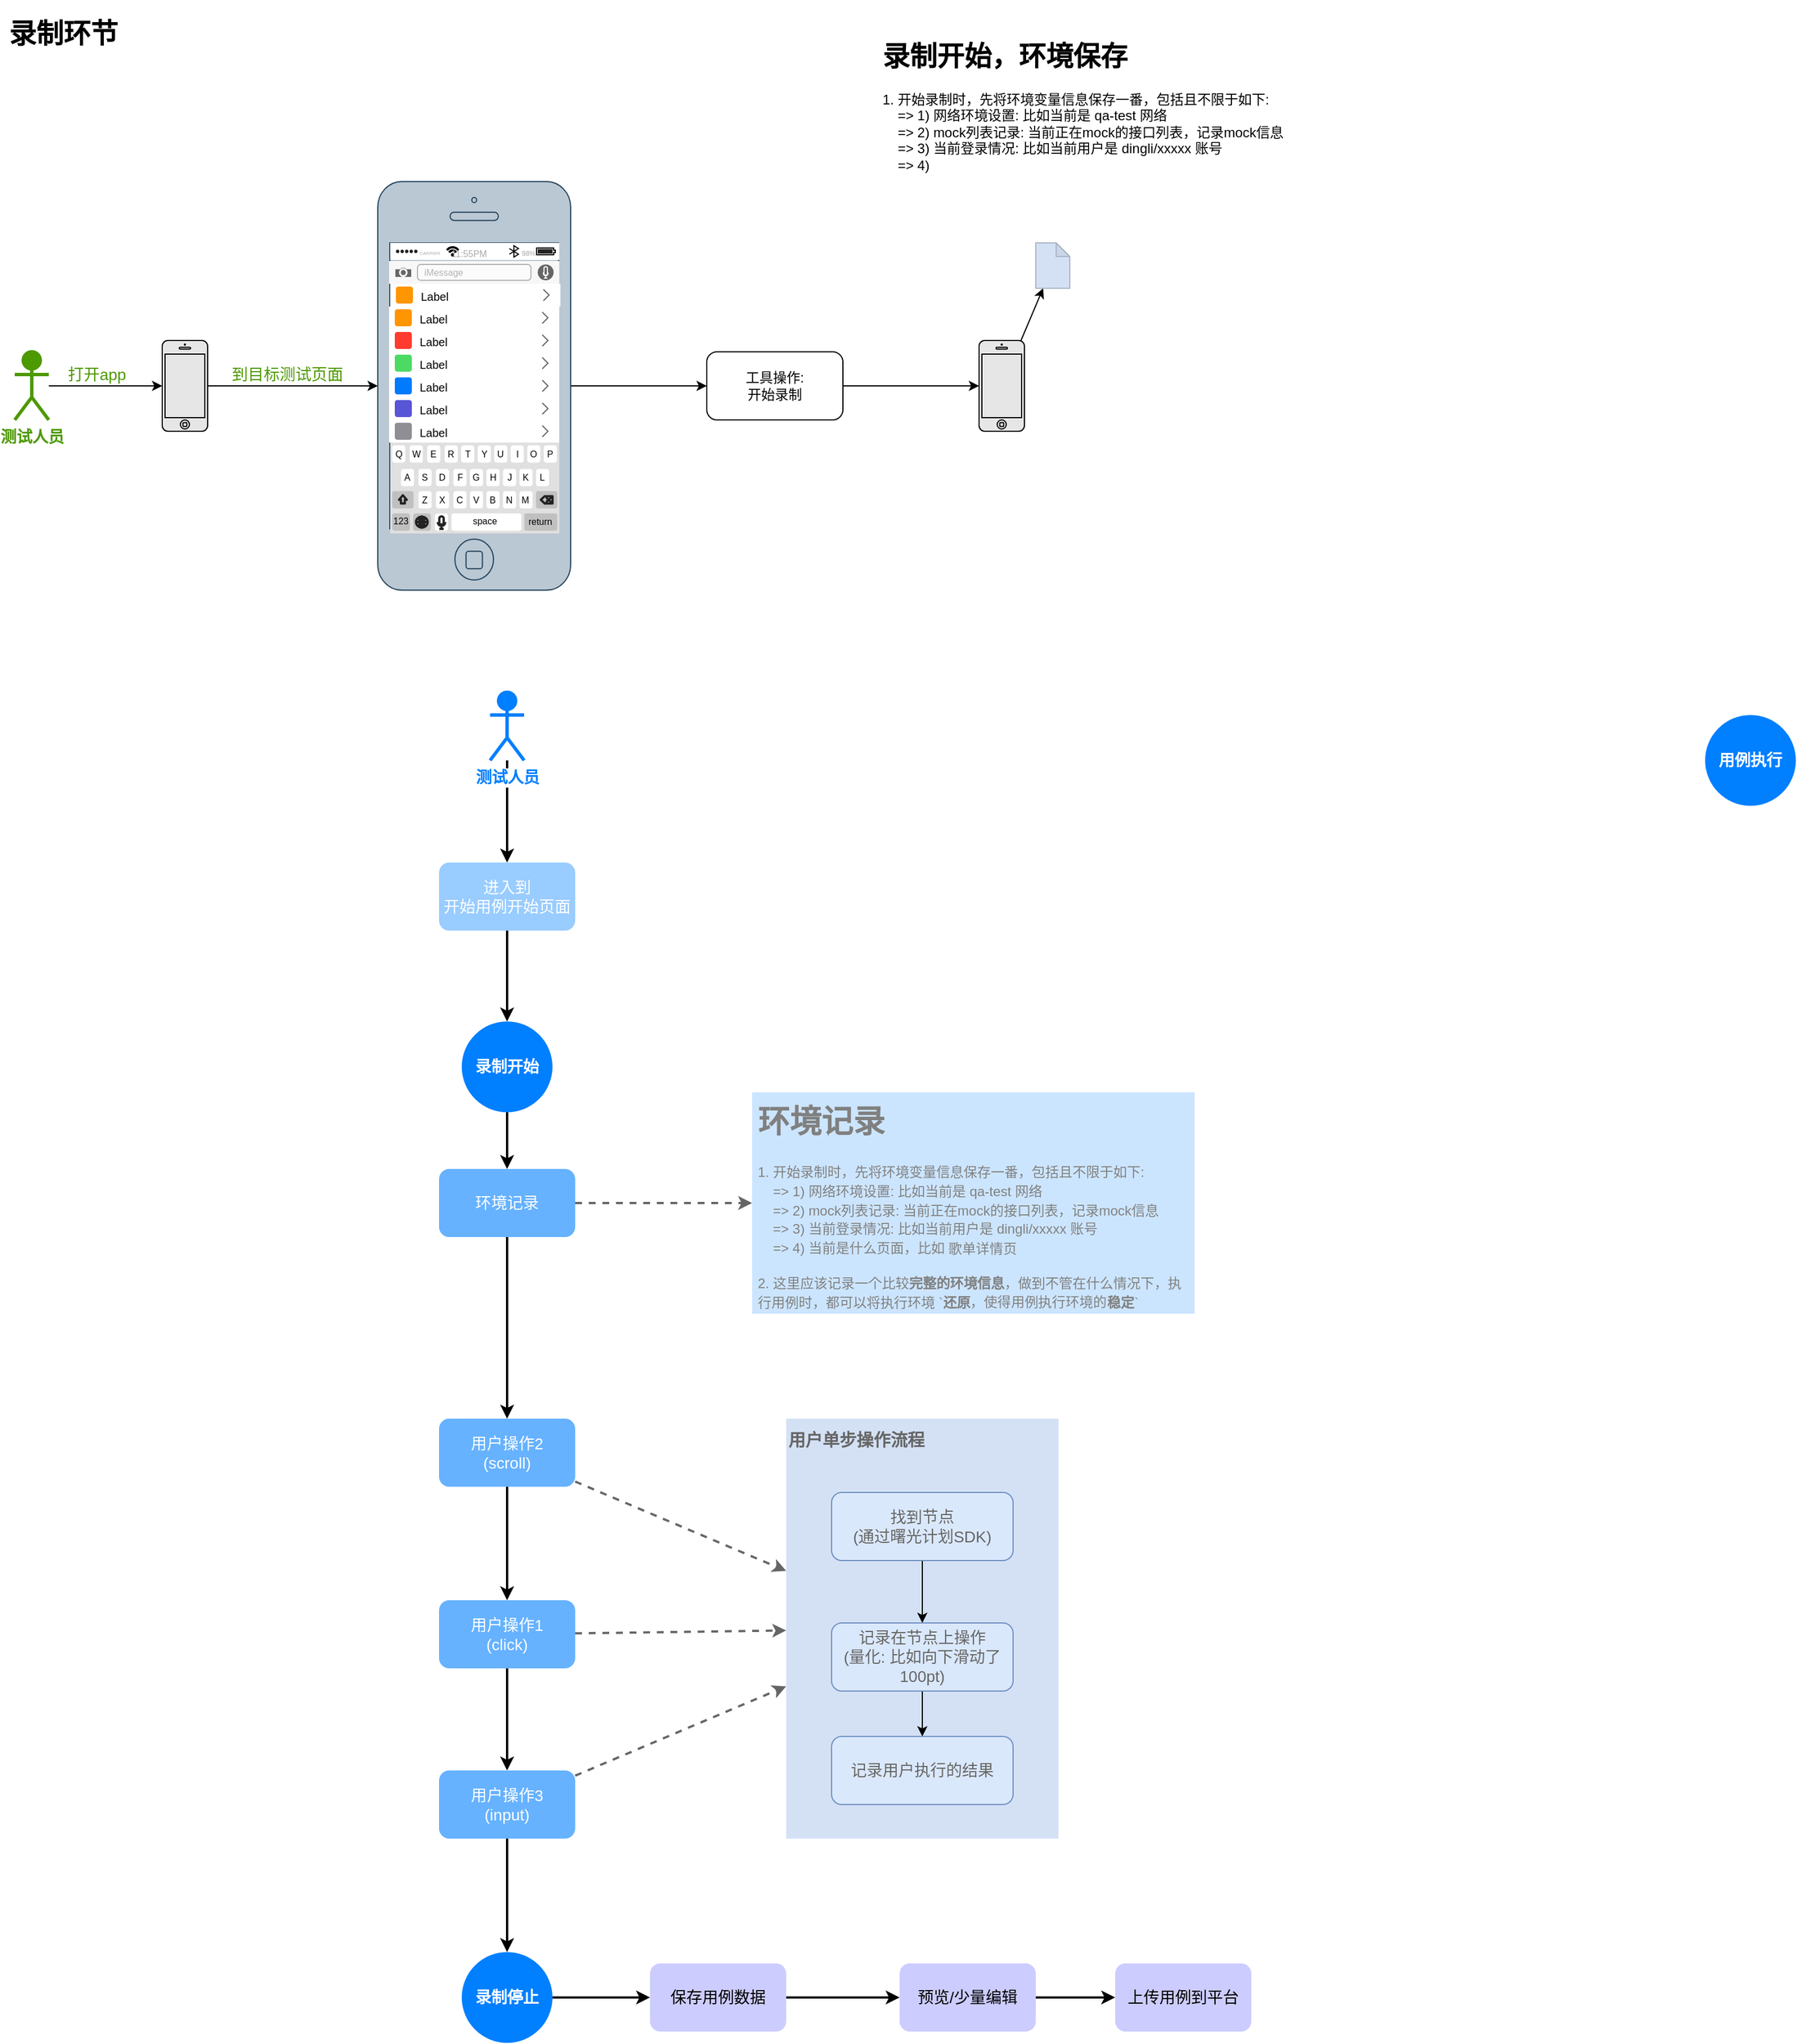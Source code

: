 <mxfile version="14.8.5" type="github">
  <diagram id="6nu6wC9H32lUqhMNFaVd" name="Page-1">
    <mxGraphModel dx="2025" dy="1129" grid="1" gridSize="10" guides="1" tooltips="1" connect="1" arrows="1" fold="1" page="1" pageScale="1" pageWidth="827" pageHeight="1169" math="0" shadow="0">
      <root>
        <mxCell id="0" />
        <mxCell id="1" parent="0" />
        <mxCell id="NThgxDd1clSjv3KLgz4_-77" value="" style="rounded=0;whiteSpace=wrap;html=1;fontSize=14;fontColor=#666666;strokeColor=none;fillColor=#D4E1F5;" vertex="1" parent="1">
          <mxGeometry x="720" y="1260" width="240" height="370" as="geometry" />
        </mxCell>
        <mxCell id="NThgxDd1clSjv3KLgz4_-2" value="&lt;h1&gt;录制环节&lt;/h1&gt;" style="text;html=1;strokeColor=none;fillColor=none;spacing=5;spacingTop=-20;whiteSpace=wrap;overflow=hidden;rounded=0;" vertex="1" parent="1">
          <mxGeometry x="30" y="20" width="190" height="120" as="geometry" />
        </mxCell>
        <mxCell id="NThgxDd1clSjv3KLgz4_-5" style="edgeStyle=none;rounded=0;orthogonalLoop=1;jettySize=auto;html=1;fontSize=14;fontColor=#4D9900;" edge="1" parent="1" source="NThgxDd1clSjv3KLgz4_-6" target="NThgxDd1clSjv3KLgz4_-10">
          <mxGeometry relative="1" as="geometry" />
        </mxCell>
        <mxCell id="NThgxDd1clSjv3KLgz4_-6" value="" style="html=1;verticalLabelPosition=bottom;labelBackgroundColor=#ffffff;verticalAlign=top;shadow=0;dashed=0;strokeWidth=1;shape=mxgraph.ios7.misc.iphone;fontSize=14;fontColor=#FFFFFF;fillColor=#E6E6E6;" vertex="1" parent="1">
          <mxGeometry x="170" y="310" width="40" height="80" as="geometry" />
        </mxCell>
        <mxCell id="NThgxDd1clSjv3KLgz4_-7" style="edgeStyle=none;rounded=0;orthogonalLoop=1;jettySize=auto;html=1;fontSize=14;fontColor=#CC0066;" edge="1" parent="1" source="NThgxDd1clSjv3KLgz4_-9" target="NThgxDd1clSjv3KLgz4_-6">
          <mxGeometry relative="1" as="geometry" />
        </mxCell>
        <mxCell id="NThgxDd1clSjv3KLgz4_-8" value="打开app" style="edgeLabel;html=1;align=center;verticalAlign=middle;resizable=0;points=[];fontSize=14;fontColor=#4D9900;" vertex="1" connectable="0" parent="NThgxDd1clSjv3KLgz4_-7">
          <mxGeometry x="-0.16" relative="1" as="geometry">
            <mxPoint y="-10" as="offset" />
          </mxGeometry>
        </mxCell>
        <mxCell id="NThgxDd1clSjv3KLgz4_-9" value="测试人员" style="shape=umlActor;verticalLabelPosition=bottom;verticalAlign=top;html=1;labelBackgroundColor=#ffffff;fontSize=14;fontColor=#4D9900;fillColor=#4D9900;strokeColor=#4D9900;strokeWidth=3;fontStyle=1" vertex="1" parent="1">
          <mxGeometry x="40" y="320" width="30" height="60" as="geometry" />
        </mxCell>
        <mxCell id="NThgxDd1clSjv3KLgz4_-47" style="edgeStyle=orthogonalEdgeStyle;rounded=0;orthogonalLoop=1;jettySize=auto;html=1;" edge="1" parent="1" source="NThgxDd1clSjv3KLgz4_-10" target="NThgxDd1clSjv3KLgz4_-46">
          <mxGeometry relative="1" as="geometry" />
        </mxCell>
        <mxCell id="NThgxDd1clSjv3KLgz4_-10" value="" style="html=1;verticalLabelPosition=bottom;labelBackgroundColor=#ffffff;verticalAlign=top;shadow=0;dashed=0;strokeWidth=1;shape=mxgraph.ios7.misc.iphone;fontSize=14;fillColor=#bac8d3;strokeColor=#23445d;" vertex="1" parent="1">
          <mxGeometry x="360" y="170" width="170" height="360" as="geometry" />
        </mxCell>
        <mxCell id="NThgxDd1clSjv3KLgz4_-11" value="到目标测试页面" style="edgeLabel;html=1;align=center;verticalAlign=middle;resizable=0;points=[];fontSize=14;fontColor=#4D9900;" vertex="1" connectable="0" parent="1">
          <mxGeometry x="280" y="340" as="geometry" />
        </mxCell>
        <mxCell id="NThgxDd1clSjv3KLgz4_-12" value="" style="shape=rect;strokeColor=none;fillColor=#ffffff;gradientColor=none;shadow=0;labelBackgroundColor=#ffffff;fontSize=14;fontColor=#4D9900;" vertex="1" parent="1">
          <mxGeometry x="370" y="280" width="150" height="120" as="geometry" />
        </mxCell>
        <mxCell id="NThgxDd1clSjv3KLgz4_-13" value="Label" style="shape=rect;strokeColor=none;fontSize=10;fontColor=#000000;resizeWidth=1;align=left;spacingLeft=25;spacingTop=2;" vertex="1" parent="NThgxDd1clSjv3KLgz4_-12">
          <mxGeometry width="150" height="20" relative="1" as="geometry" />
        </mxCell>
        <mxCell id="NThgxDd1clSjv3KLgz4_-14" value="" style="shape=rect;rounded=1;rSize=3;strokeColor=none;fillColor=#FF9501;" vertex="1" parent="NThgxDd1clSjv3KLgz4_-13">
          <mxGeometry y="0.5" width="15" height="15" relative="1" as="geometry">
            <mxPoint x="5" y="-7.5" as="offset" />
          </mxGeometry>
        </mxCell>
        <mxCell id="NThgxDd1clSjv3KLgz4_-15" value="" style="shape=mxgraph.ios7.misc.right;strokeColor=#666666;" vertex="1" parent="NThgxDd1clSjv3KLgz4_-13">
          <mxGeometry x="1" y="0.5" width="5" height="10" relative="1" as="geometry">
            <mxPoint x="-15" y="-5" as="offset" />
          </mxGeometry>
        </mxCell>
        <mxCell id="NThgxDd1clSjv3KLgz4_-16" value="Label" style="shape=rect;strokeColor=none;fontSize=10;fontColor=#000000;resizeWidth=1;align=left;spacingLeft=25;spacingTop=2;" vertex="1" parent="NThgxDd1clSjv3KLgz4_-12">
          <mxGeometry width="150" height="20" relative="1" as="geometry">
            <mxPoint y="20" as="offset" />
          </mxGeometry>
        </mxCell>
        <mxCell id="NThgxDd1clSjv3KLgz4_-17" value="" style="shape=rect;rounded=1;rSize=3;strokeColor=none;fillColor=#FF3B2F;" vertex="1" parent="NThgxDd1clSjv3KLgz4_-16">
          <mxGeometry y="0.5" width="15" height="15" relative="1" as="geometry">
            <mxPoint x="5" y="-7.5" as="offset" />
          </mxGeometry>
        </mxCell>
        <mxCell id="NThgxDd1clSjv3KLgz4_-18" value="" style="shape=mxgraph.ios7.misc.right;strokeColor=#666666;" vertex="1" parent="NThgxDd1clSjv3KLgz4_-16">
          <mxGeometry x="1" y="0.5" width="5" height="10" relative="1" as="geometry">
            <mxPoint x="-15" y="-5" as="offset" />
          </mxGeometry>
        </mxCell>
        <mxCell id="NThgxDd1clSjv3KLgz4_-19" value="Label" style="shape=rect;strokeColor=none;fontSize=10;fontColor=#000000;resizeWidth=1;align=left;spacingLeft=25;spacingTop=2;" vertex="1" parent="NThgxDd1clSjv3KLgz4_-12">
          <mxGeometry width="150" height="20" relative="1" as="geometry">
            <mxPoint y="40" as="offset" />
          </mxGeometry>
        </mxCell>
        <mxCell id="NThgxDd1clSjv3KLgz4_-20" value="" style="shape=rect;rounded=1;rSize=3;strokeColor=none;fillColor=#4CDA64;" vertex="1" parent="NThgxDd1clSjv3KLgz4_-19">
          <mxGeometry y="0.5" width="15" height="15" relative="1" as="geometry">
            <mxPoint x="5" y="-7.5" as="offset" />
          </mxGeometry>
        </mxCell>
        <mxCell id="NThgxDd1clSjv3KLgz4_-21" value="" style="shape=mxgraph.ios7.misc.right;strokeColor=#666666;" vertex="1" parent="NThgxDd1clSjv3KLgz4_-19">
          <mxGeometry x="1" y="0.5" width="5" height="10" relative="1" as="geometry">
            <mxPoint x="-15" y="-5" as="offset" />
          </mxGeometry>
        </mxCell>
        <mxCell id="NThgxDd1clSjv3KLgz4_-22" value="Label" style="shape=rect;strokeColor=none;fontSize=10;fontColor=#000000;resizeWidth=1;align=left;spacingLeft=25;spacingTop=2;" vertex="1" parent="NThgxDd1clSjv3KLgz4_-12">
          <mxGeometry width="150" height="20" relative="1" as="geometry">
            <mxPoint y="60" as="offset" />
          </mxGeometry>
        </mxCell>
        <mxCell id="NThgxDd1clSjv3KLgz4_-23" value="" style="shape=rect;rounded=1;rSize=3;strokeColor=none;fillColor=#007AFF;" vertex="1" parent="NThgxDd1clSjv3KLgz4_-22">
          <mxGeometry y="0.5" width="15" height="15" relative="1" as="geometry">
            <mxPoint x="5" y="-7.5" as="offset" />
          </mxGeometry>
        </mxCell>
        <mxCell id="NThgxDd1clSjv3KLgz4_-24" value="" style="shape=mxgraph.ios7.misc.right;strokeColor=#666666;" vertex="1" parent="NThgxDd1clSjv3KLgz4_-22">
          <mxGeometry x="1" y="0.5" width="5" height="10" relative="1" as="geometry">
            <mxPoint x="-15" y="-5" as="offset" />
          </mxGeometry>
        </mxCell>
        <mxCell id="NThgxDd1clSjv3KLgz4_-25" value="Label" style="shape=rect;strokeColor=none;fontSize=10;fontColor=#000000;resizeWidth=1;align=left;spacingLeft=25;spacingTop=2;" vertex="1" parent="NThgxDd1clSjv3KLgz4_-12">
          <mxGeometry width="150" height="20" relative="1" as="geometry">
            <mxPoint y="80" as="offset" />
          </mxGeometry>
        </mxCell>
        <mxCell id="NThgxDd1clSjv3KLgz4_-26" value="" style="shape=rect;rounded=1;rSize=3;strokeColor=none;fillColor=#5855D6;" vertex="1" parent="NThgxDd1clSjv3KLgz4_-25">
          <mxGeometry y="0.5" width="15" height="15" relative="1" as="geometry">
            <mxPoint x="5" y="-7.5" as="offset" />
          </mxGeometry>
        </mxCell>
        <mxCell id="NThgxDd1clSjv3KLgz4_-27" value="" style="shape=mxgraph.ios7.misc.right;strokeColor=#666666;" vertex="1" parent="NThgxDd1clSjv3KLgz4_-25">
          <mxGeometry x="1" y="0.5" width="5" height="10" relative="1" as="geometry">
            <mxPoint x="-15" y="-5" as="offset" />
          </mxGeometry>
        </mxCell>
        <mxCell id="NThgxDd1clSjv3KLgz4_-28" value="Label" style="shape=rect;strokeColor=none;fontSize=10;fontColor=#000000;resizeWidth=1;align=left;spacingLeft=25;spacingTop=2;" vertex="1" parent="NThgxDd1clSjv3KLgz4_-12">
          <mxGeometry width="150" height="20" relative="1" as="geometry">
            <mxPoint y="100" as="offset" />
          </mxGeometry>
        </mxCell>
        <mxCell id="NThgxDd1clSjv3KLgz4_-29" value="" style="shape=rect;rounded=1;rSize=3;strokeColor=none;fillColor=#8F8E94;" vertex="1" parent="NThgxDd1clSjv3KLgz4_-28">
          <mxGeometry y="0.5" width="15" height="15" relative="1" as="geometry">
            <mxPoint x="5" y="-7.5" as="offset" />
          </mxGeometry>
        </mxCell>
        <mxCell id="NThgxDd1clSjv3KLgz4_-30" value="" style="shape=mxgraph.ios7.misc.right;strokeColor=#666666;" vertex="1" parent="NThgxDd1clSjv3KLgz4_-28">
          <mxGeometry x="1" y="0.5" width="5" height="10" relative="1" as="geometry">
            <mxPoint x="-15" y="-5" as="offset" />
          </mxGeometry>
        </mxCell>
        <mxCell id="NThgxDd1clSjv3KLgz4_-31" value="" style="html=1;strokeWidth=1;shadow=0;dashed=0;shape=mxgraph.ios7ui.appBar;fillColor=#ffffff;gradientColor=none;labelBackgroundColor=#ffffff;fontSize=14;fontColor=#4D9900;" vertex="1" parent="1">
          <mxGeometry x="371" y="224" width="149" height="15" as="geometry" />
        </mxCell>
        <mxCell id="NThgxDd1clSjv3KLgz4_-32" value="CARRIER" style="shape=rect;align=left;fontSize=8;spacingLeft=24;fontSize=4;fontColor=#aaaaaa;strokeColor=none;fillColor=none;spacingTop=4;" vertex="1" parent="NThgxDd1clSjv3KLgz4_-31">
          <mxGeometry y="0.5" width="50" height="13" relative="1" as="geometry">
            <mxPoint y="-6.5" as="offset" />
          </mxGeometry>
        </mxCell>
        <mxCell id="NThgxDd1clSjv3KLgz4_-33" value="11:55PM" style="shape=rect;fontSize=8;fontColor=#aaaaaa;strokeColor=none;fillColor=none;spacingTop=4;" vertex="1" parent="NThgxDd1clSjv3KLgz4_-31">
          <mxGeometry x="0.5" y="0.5" width="50" height="13" relative="1" as="geometry">
            <mxPoint x="-30" y="-6.5" as="offset" />
          </mxGeometry>
        </mxCell>
        <mxCell id="NThgxDd1clSjv3KLgz4_-34" value="98%" style="shape=rect;align=right;fontSize=8;spacingRight=19;fontSize=6;fontColor=#aaaaaa;strokeColor=none;fillColor=none;spacingTop=4;" vertex="1" parent="NThgxDd1clSjv3KLgz4_-31">
          <mxGeometry x="1" y="0.5" width="45" height="13" relative="1" as="geometry">
            <mxPoint x="-45" y="-6.5" as="offset" />
          </mxGeometry>
        </mxCell>
        <mxCell id="NThgxDd1clSjv3KLgz4_-35" value="" style="shape=rect;fillColor=#F7F7F7;strokeColor=none;labelBackgroundColor=#ffffff;fontSize=14;fontColor=#4D9900;" vertex="1" parent="1">
          <mxGeometry x="370" y="240" width="150" height="20" as="geometry" />
        </mxCell>
        <mxCell id="NThgxDd1clSjv3KLgz4_-36" value="iMessage" style="html=1;strokeWidth=1;shadow=0;dashed=0;shape=mxgraph.ios7ui.marginRect;rx=3;ry=3;rectMarginLeft=25;rectMarginRight=25;rectMarginTop=3;rectMarginBottom=3;fillColor=#FBFBFB;strokeColor=#B3B3B3;fontColor=#B3B3B3;align=left;spacingLeft=29;fontSize=8;" vertex="1" parent="NThgxDd1clSjv3KLgz4_-35">
          <mxGeometry width="150" height="20" as="geometry" />
        </mxCell>
        <mxCell id="NThgxDd1clSjv3KLgz4_-37" value="" style="strokeWidth=1;strokeColor=#F7F7F7;fillColor=#666666;shape=mxgraph.ios7.icons.camera;" vertex="1" parent="NThgxDd1clSjv3KLgz4_-35">
          <mxGeometry y="0.5" width="15" height="9" relative="1" as="geometry">
            <mxPoint x="5" y="-4.5" as="offset" />
          </mxGeometry>
        </mxCell>
        <mxCell id="NThgxDd1clSjv3KLgz4_-38" value="" style="strokeColor=none;fillColor=#666666;shape=ellipse;" vertex="1" parent="NThgxDd1clSjv3KLgz4_-35">
          <mxGeometry x="1" y="0.5" width="14" height="14" relative="1" as="geometry">
            <mxPoint x="-19" y="-7" as="offset" />
          </mxGeometry>
        </mxCell>
        <mxCell id="NThgxDd1clSjv3KLgz4_-39" value="" style="strokeColor=#F7F7F7;fillColor=none;shape=mxgraph.ios7.icons.microphone;strokeWidth=1;" vertex="1" parent="NThgxDd1clSjv3KLgz4_-38">
          <mxGeometry x="0.5" y="0.5" width="4" height="10" relative="1" as="geometry">
            <mxPoint x="-2" y="-5" as="offset" />
          </mxGeometry>
        </mxCell>
        <mxCell id="NThgxDd1clSjv3KLgz4_-40" value="" style="html=1;verticalLabelPosition=bottom;labelBackgroundColor=#ffffff;verticalAlign=top;shadow=0;dashed=0;strokeWidth=2;shape=mxgraph.ios7.misc.keyboard_(letters);fontSize=14;fontColor=#4D9900;fillColor=#E6FFCC;" vertex="1" parent="1">
          <mxGeometry x="371" y="400" width="149" height="80" as="geometry" />
        </mxCell>
        <mxCell id="NThgxDd1clSjv3KLgz4_-41" value="Label" style="shape=rect;strokeColor=none;fontSize=10;fontColor=#000000;resizeWidth=1;align=left;spacingLeft=25;spacingTop=2;" vertex="1" parent="1">
          <mxGeometry x="371" y="260" width="150" height="20" as="geometry" />
        </mxCell>
        <mxCell id="NThgxDd1clSjv3KLgz4_-42" value="" style="shape=rect;rounded=1;rSize=3;strokeColor=none;fillColor=#FF9501;" vertex="1" parent="NThgxDd1clSjv3KLgz4_-41">
          <mxGeometry y="0.5" width="15" height="15" relative="1" as="geometry">
            <mxPoint x="5" y="-7.5" as="offset" />
          </mxGeometry>
        </mxCell>
        <mxCell id="NThgxDd1clSjv3KLgz4_-43" value="" style="shape=mxgraph.ios7.misc.right;strokeColor=#666666;" vertex="1" parent="NThgxDd1clSjv3KLgz4_-41">
          <mxGeometry x="1" y="0.5" width="5" height="10" relative="1" as="geometry">
            <mxPoint x="-15" y="-5" as="offset" />
          </mxGeometry>
        </mxCell>
        <mxCell id="NThgxDd1clSjv3KLgz4_-52" style="edgeStyle=orthogonalEdgeStyle;rounded=0;orthogonalLoop=1;jettySize=auto;html=1;" edge="1" parent="1" source="NThgxDd1clSjv3KLgz4_-46" target="NThgxDd1clSjv3KLgz4_-50">
          <mxGeometry relative="1" as="geometry" />
        </mxCell>
        <mxCell id="NThgxDd1clSjv3KLgz4_-46" value="工具操作:&lt;br&gt;开始录制" style="rounded=1;whiteSpace=wrap;html=1;" vertex="1" parent="1">
          <mxGeometry x="650" y="320" width="120" height="60" as="geometry" />
        </mxCell>
        <mxCell id="NThgxDd1clSjv3KLgz4_-49" style="edgeStyle=none;rounded=0;orthogonalLoop=1;jettySize=auto;html=1;fontSize=14;fontColor=#4D9900;startArrow=none;startFill=0;endArrow=classic;endFill=1;" edge="1" parent="1" source="NThgxDd1clSjv3KLgz4_-50" target="NThgxDd1clSjv3KLgz4_-51">
          <mxGeometry relative="1" as="geometry" />
        </mxCell>
        <mxCell id="NThgxDd1clSjv3KLgz4_-50" value="" style="html=1;verticalLabelPosition=bottom;labelBackgroundColor=#ffffff;verticalAlign=top;shadow=0;dashed=0;strokeWidth=1;shape=mxgraph.ios7.misc.iphone;fontSize=14;fontColor=#FFFFFF;fillColor=#E6E6E6;" vertex="1" parent="1">
          <mxGeometry x="890" y="310" width="40" height="80" as="geometry" />
        </mxCell>
        <mxCell id="NThgxDd1clSjv3KLgz4_-51" value="" style="shape=note;whiteSpace=wrap;html=1;backgroundOutline=1;darkOpacity=0.05;labelBackgroundColor=#ffffff;fontSize=14;fontColor=#4D9900;strokeWidth=1;size=12;fillColor=#D4E1F5;strokeColor=#AAB4C4;" vertex="1" parent="1">
          <mxGeometry x="940" y="224" width="30" height="40" as="geometry" />
        </mxCell>
        <mxCell id="NThgxDd1clSjv3KLgz4_-53" value="&lt;h1&gt;录制开始，环境保存&lt;/h1&gt;&lt;p&gt;1. 开始录制时，先将环境变量信息保存一番，包括且不限于如下:&amp;nbsp;&lt;br&gt;&amp;nbsp; &amp;nbsp; =&amp;gt; 1) 网络环境设置: 比如当前是 qa-test 网络&lt;br&gt;&amp;nbsp; &amp;nbsp; =&amp;gt; 2) mock列表记录: 当前正在mock的接口列表，记录mock信息&lt;br&gt;&amp;nbsp; &amp;nbsp; =&amp;gt; 3) 当前登录情况: 比如当前用户是 dingli/xxxxx 账号&lt;br&gt;&amp;nbsp; &amp;nbsp; =&amp;gt; 4)&amp;nbsp;&lt;/p&gt;" style="text;html=1;strokeColor=none;fillColor=none;spacing=5;spacingTop=-20;whiteSpace=wrap;overflow=hidden;rounded=0;" vertex="1" parent="1">
          <mxGeometry x="800" y="40" width="400" height="140" as="geometry" />
        </mxCell>
        <mxCell id="NThgxDd1clSjv3KLgz4_-61" style="edgeStyle=orthogonalEdgeStyle;rounded=0;orthogonalLoop=1;jettySize=auto;html=1;fontSize=14;fontColor=#000000;strokeWidth=2;" edge="1" parent="1" source="NThgxDd1clSjv3KLgz4_-54" target="NThgxDd1clSjv3KLgz4_-60">
          <mxGeometry relative="1" as="geometry" />
        </mxCell>
        <mxCell id="NThgxDd1clSjv3KLgz4_-54" value="录制开始" style="ellipse;whiteSpace=wrap;html=1;aspect=fixed;strokeColor=none;fontSize=14;fontStyle=1;fontColor=#FFFFFF;fillColor=#007FFF;" vertex="1" parent="1">
          <mxGeometry x="434" y="910" width="80" height="80" as="geometry" />
        </mxCell>
        <mxCell id="NThgxDd1clSjv3KLgz4_-59" style="edgeStyle=orthogonalEdgeStyle;rounded=0;orthogonalLoop=1;jettySize=auto;html=1;fontSize=14;fontColor=#000000;strokeWidth=2;" edge="1" parent="1" source="NThgxDd1clSjv3KLgz4_-56" target="NThgxDd1clSjv3KLgz4_-54">
          <mxGeometry relative="1" as="geometry" />
        </mxCell>
        <mxCell id="NThgxDd1clSjv3KLgz4_-56" value="进入到&lt;br&gt;开始用例开始页面" style="rounded=1;whiteSpace=wrap;html=1;fontSize=14;fillColor=#99CCFF;strokeColor=none;fontColor=#FFFFFF;" vertex="1" parent="1">
          <mxGeometry x="414" y="770" width="120" height="60" as="geometry" />
        </mxCell>
        <mxCell id="NThgxDd1clSjv3KLgz4_-63" style="rounded=0;orthogonalLoop=1;jettySize=auto;html=1;fontSize=14;fontColor=#808080;dashed=1;strokeWidth=2;strokeColor=#666666;" edge="1" parent="1" source="NThgxDd1clSjv3KLgz4_-60" target="NThgxDd1clSjv3KLgz4_-62">
          <mxGeometry relative="1" as="geometry" />
        </mxCell>
        <mxCell id="NThgxDd1clSjv3KLgz4_-68" style="edgeStyle=none;rounded=0;orthogonalLoop=1;jettySize=auto;html=1;fontSize=14;fontColor=#808080;strokeWidth=2;" edge="1" parent="1" source="NThgxDd1clSjv3KLgz4_-60" target="NThgxDd1clSjv3KLgz4_-65">
          <mxGeometry relative="1" as="geometry" />
        </mxCell>
        <mxCell id="NThgxDd1clSjv3KLgz4_-60" value="环境记录" style="rounded=1;whiteSpace=wrap;html=1;fontSize=14;fillColor=#66B2FF;strokeColor=none;fontColor=#FFFFFF;" vertex="1" parent="1">
          <mxGeometry x="414" y="1040" width="120" height="60" as="geometry" />
        </mxCell>
        <mxCell id="NThgxDd1clSjv3KLgz4_-62" value="&lt;h1&gt;环境记录&lt;/h1&gt;&lt;p&gt;&lt;span style=&quot;font-size: 12px&quot;&gt;1. 开始录制时，先将环境变量信息保存一番，包括且不限于如下:&amp;nbsp;&lt;/span&gt;&lt;br style=&quot;font-size: 12px&quot;&gt;&lt;span style=&quot;font-size: 12px&quot;&gt;&amp;nbsp; &amp;nbsp; =&amp;gt; 1) 网络环境设置: 比如当前是 qa-test 网络&lt;/span&gt;&lt;br style=&quot;font-size: 12px&quot;&gt;&lt;span style=&quot;font-size: 12px&quot;&gt;&amp;nbsp; &amp;nbsp; =&amp;gt; 2) mock列表记录: 当前正在mock的接口列表，记录mock信息&lt;/span&gt;&lt;br style=&quot;font-size: 12px&quot;&gt;&lt;span style=&quot;font-size: 12px&quot;&gt;&amp;nbsp; &amp;nbsp; =&amp;gt; 3) 当前登录情况: 比如当前用户是 dingli/xxxxx 账号&lt;/span&gt;&lt;br style=&quot;font-size: 12px&quot;&gt;&lt;span style=&quot;font-size: 12px&quot;&gt;&amp;nbsp; &amp;nbsp; =&amp;gt; 4) 当前是什么页面，比如 `歌单详情页`&amp;nbsp;&lt;/span&gt;&lt;br&gt;&lt;/p&gt;&lt;p&gt;&lt;span style=&quot;font-size: 12px&quot;&gt;2. 这里应该记录一个比较&lt;b&gt;完整的环境信息&lt;/b&gt;，做到不管在什么情况下，执行用例时，都可以将执行环境 `&lt;b&gt;还原&lt;/b&gt;`，使得用例执行环境的 `&lt;b&gt;稳定&lt;/b&gt;`&lt;/span&gt;&lt;/p&gt;" style="text;html=1;spacing=5;spacingTop=-20;whiteSpace=wrap;overflow=hidden;rounded=0;fontSize=14;fontColor=#808080;fillColor=#CCE5FF;" vertex="1" parent="1">
          <mxGeometry x="690" y="972.5" width="390" height="195" as="geometry" />
        </mxCell>
        <mxCell id="NThgxDd1clSjv3KLgz4_-70" style="edgeStyle=none;rounded=0;orthogonalLoop=1;jettySize=auto;html=1;fontSize=14;fontColor=#808080;strokeWidth=2;" edge="1" parent="1" source="NThgxDd1clSjv3KLgz4_-64" target="NThgxDd1clSjv3KLgz4_-66">
          <mxGeometry relative="1" as="geometry" />
        </mxCell>
        <mxCell id="NThgxDd1clSjv3KLgz4_-80" style="edgeStyle=none;rounded=0;orthogonalLoop=1;jettySize=auto;html=1;dashed=1;fontSize=15;fontColor=#666666;strokeWidth=2;strokeColor=#666666;" edge="1" parent="1" source="NThgxDd1clSjv3KLgz4_-64" target="NThgxDd1clSjv3KLgz4_-77">
          <mxGeometry relative="1" as="geometry" />
        </mxCell>
        <mxCell id="NThgxDd1clSjv3KLgz4_-64" value="用户操作1&lt;br&gt;(click)" style="rounded=1;whiteSpace=wrap;html=1;fontSize=14;fillColor=#66B2FF;strokeColor=none;fontColor=#FFFFFF;" vertex="1" parent="1">
          <mxGeometry x="414" y="1420" width="120" height="60" as="geometry" />
        </mxCell>
        <mxCell id="NThgxDd1clSjv3KLgz4_-69" style="edgeStyle=none;rounded=0;orthogonalLoop=1;jettySize=auto;html=1;fontSize=14;fontColor=#808080;strokeWidth=2;" edge="1" parent="1" source="NThgxDd1clSjv3KLgz4_-65" target="NThgxDd1clSjv3KLgz4_-64">
          <mxGeometry relative="1" as="geometry" />
        </mxCell>
        <mxCell id="NThgxDd1clSjv3KLgz4_-79" style="edgeStyle=none;rounded=0;orthogonalLoop=1;jettySize=auto;html=1;fontSize=15;fontColor=#666666;dashed=1;strokeWidth=2;strokeColor=#666666;" edge="1" parent="1" source="NThgxDd1clSjv3KLgz4_-65" target="NThgxDd1clSjv3KLgz4_-77">
          <mxGeometry relative="1" as="geometry" />
        </mxCell>
        <mxCell id="NThgxDd1clSjv3KLgz4_-65" value="用户操作2&lt;br&gt;(scroll)" style="rounded=1;whiteSpace=wrap;html=1;fontSize=14;fillColor=#66B2FF;strokeColor=none;fontColor=#FFFFFF;" vertex="1" parent="1">
          <mxGeometry x="414" y="1260" width="120" height="60" as="geometry" />
        </mxCell>
        <mxCell id="NThgxDd1clSjv3KLgz4_-81" style="edgeStyle=none;rounded=0;orthogonalLoop=1;jettySize=auto;html=1;dashed=1;fontSize=15;fontColor=#666666;strokeWidth=2;strokeColor=#666666;" edge="1" parent="1" source="NThgxDd1clSjv3KLgz4_-66" target="NThgxDd1clSjv3KLgz4_-77">
          <mxGeometry relative="1" as="geometry" />
        </mxCell>
        <mxCell id="NThgxDd1clSjv3KLgz4_-84" style="edgeStyle=none;rounded=0;orthogonalLoop=1;jettySize=auto;html=1;fontSize=15;fontColor=#666666;strokeWidth=2;" edge="1" parent="1" source="NThgxDd1clSjv3KLgz4_-66" target="NThgxDd1clSjv3KLgz4_-83">
          <mxGeometry relative="1" as="geometry" />
        </mxCell>
        <mxCell id="NThgxDd1clSjv3KLgz4_-66" value="用户操作3&lt;br&gt;(input)" style="rounded=1;whiteSpace=wrap;html=1;fontSize=14;fillColor=#66B2FF;strokeColor=none;fontColor=#FFFFFF;" vertex="1" parent="1">
          <mxGeometry x="414" y="1570" width="120" height="60" as="geometry" />
        </mxCell>
        <mxCell id="NThgxDd1clSjv3KLgz4_-75" style="edgeStyle=none;rounded=0;orthogonalLoop=1;jettySize=auto;html=1;fontSize=14;fontColor=#808080;" edge="1" parent="1" source="NThgxDd1clSjv3KLgz4_-71" target="NThgxDd1clSjv3KLgz4_-72">
          <mxGeometry relative="1" as="geometry" />
        </mxCell>
        <mxCell id="NThgxDd1clSjv3KLgz4_-71" value="找到`节点`&lt;br&gt;(通过曙光计划SDK)" style="rounded=1;whiteSpace=wrap;html=1;fontSize=14;strokeColor=#6c8ebf;fillColor=#dae8fc;fontColor=#666666;" vertex="1" parent="1">
          <mxGeometry x="760" y="1325" width="160" height="60" as="geometry" />
        </mxCell>
        <mxCell id="NThgxDd1clSjv3KLgz4_-76" style="edgeStyle=none;rounded=0;orthogonalLoop=1;jettySize=auto;html=1;fontSize=14;fontColor=#808080;" edge="1" parent="1" source="NThgxDd1clSjv3KLgz4_-72" target="NThgxDd1clSjv3KLgz4_-73">
          <mxGeometry relative="1" as="geometry" />
        </mxCell>
        <mxCell id="NThgxDd1clSjv3KLgz4_-72" value="记录在节点上操作&lt;br&gt;(量化: 比如向下滑动了100pt)" style="rounded=1;whiteSpace=wrap;html=1;fontSize=14;strokeColor=#6c8ebf;fillColor=#dae8fc;fontColor=#666666;" vertex="1" parent="1">
          <mxGeometry x="760" y="1440" width="160" height="60" as="geometry" />
        </mxCell>
        <mxCell id="NThgxDd1clSjv3KLgz4_-73" value="记录用户执行的结果" style="rounded=1;whiteSpace=wrap;html=1;fontSize=14;strokeColor=#6c8ebf;fillColor=#dae8fc;fontColor=#666666;" vertex="1" parent="1">
          <mxGeometry x="760" y="1540" width="160" height="60" as="geometry" />
        </mxCell>
        <mxCell id="NThgxDd1clSjv3KLgz4_-78" value="用户单步操作流程" style="text;html=1;strokeColor=none;fillColor=none;align=left;verticalAlign=middle;whiteSpace=wrap;rounded=0;fontSize=15;fontColor=#666666;fontStyle=1" vertex="1" parent="1">
          <mxGeometry x="720" y="1260" width="140" height="35" as="geometry" />
        </mxCell>
        <mxCell id="NThgxDd1clSjv3KLgz4_-86" style="edgeStyle=none;rounded=0;orthogonalLoop=1;jettySize=auto;html=1;fontSize=15;fontColor=#666666;strokeWidth=2;" edge="1" parent="1" source="NThgxDd1clSjv3KLgz4_-83" target="NThgxDd1clSjv3KLgz4_-85">
          <mxGeometry relative="1" as="geometry" />
        </mxCell>
        <mxCell id="NThgxDd1clSjv3KLgz4_-83" value="录制停止" style="ellipse;whiteSpace=wrap;html=1;aspect=fixed;strokeColor=none;fontSize=14;fontStyle=1;fontColor=#FFFFFF;fillColor=#007FFF;" vertex="1" parent="1">
          <mxGeometry x="434" y="1730" width="80" height="80" as="geometry" />
        </mxCell>
        <mxCell id="NThgxDd1clSjv3KLgz4_-88" style="edgeStyle=none;rounded=0;orthogonalLoop=1;jettySize=auto;html=1;fontSize=15;fontColor=#666666;strokeWidth=2;" edge="1" parent="1" source="NThgxDd1clSjv3KLgz4_-85" target="NThgxDd1clSjv3KLgz4_-87">
          <mxGeometry relative="1" as="geometry" />
        </mxCell>
        <mxCell id="NThgxDd1clSjv3KLgz4_-85" value="保存用例数据" style="rounded=1;whiteSpace=wrap;html=1;fontSize=14;fontColor=#000000;fillColor=#CCCCFF;strokeColor=none;" vertex="1" parent="1">
          <mxGeometry x="600" y="1740" width="120" height="60" as="geometry" />
        </mxCell>
        <mxCell id="NThgxDd1clSjv3KLgz4_-90" style="edgeStyle=none;rounded=0;orthogonalLoop=1;jettySize=auto;html=1;fontSize=15;fontColor=#666666;strokeWidth=2;" edge="1" parent="1" source="NThgxDd1clSjv3KLgz4_-87" target="NThgxDd1clSjv3KLgz4_-89">
          <mxGeometry relative="1" as="geometry" />
        </mxCell>
        <mxCell id="NThgxDd1clSjv3KLgz4_-87" value="&lt;span&gt;预览/少量编辑&lt;/span&gt;" style="rounded=1;whiteSpace=wrap;html=1;fontSize=14;fontColor=#000000;fillColor=#CCCCFF;strokeColor=none;" vertex="1" parent="1">
          <mxGeometry x="820" y="1740" width="120" height="60" as="geometry" />
        </mxCell>
        <mxCell id="NThgxDd1clSjv3KLgz4_-89" value="上传用例到平台" style="rounded=1;whiteSpace=wrap;html=1;fontSize=14;fontColor=#000000;fillColor=#CCCCFF;strokeColor=none;" vertex="1" parent="1">
          <mxGeometry x="1010" y="1740" width="120" height="60" as="geometry" />
        </mxCell>
        <mxCell id="NThgxDd1clSjv3KLgz4_-91" value="用例执行" style="ellipse;whiteSpace=wrap;html=1;aspect=fixed;strokeColor=none;fontSize=14;fontStyle=1;fontColor=#FFFFFF;fillColor=#007FFF;" vertex="1" parent="1">
          <mxGeometry x="1530" y="640" width="80" height="80" as="geometry" />
        </mxCell>
        <mxCell id="NThgxDd1clSjv3KLgz4_-95" style="edgeStyle=none;rounded=0;orthogonalLoop=1;jettySize=auto;html=1;fontSize=15;fontColor=#666666;strokeWidth=2;" edge="1" parent="1" source="NThgxDd1clSjv3KLgz4_-93" target="NThgxDd1clSjv3KLgz4_-56">
          <mxGeometry relative="1" as="geometry" />
        </mxCell>
        <mxCell id="NThgxDd1clSjv3KLgz4_-93" value="测试人员" style="shape=umlActor;verticalLabelPosition=bottom;verticalAlign=top;html=1;labelBackgroundColor=#ffffff;fontSize=14;strokeWidth=3;fontStyle=1;fillColor=#007FFF;strokeColor=#007FFF;fontColor=#007FFF;" vertex="1" parent="1">
          <mxGeometry x="459" y="620" width="30" height="60" as="geometry" />
        </mxCell>
      </root>
    </mxGraphModel>
  </diagram>
</mxfile>
